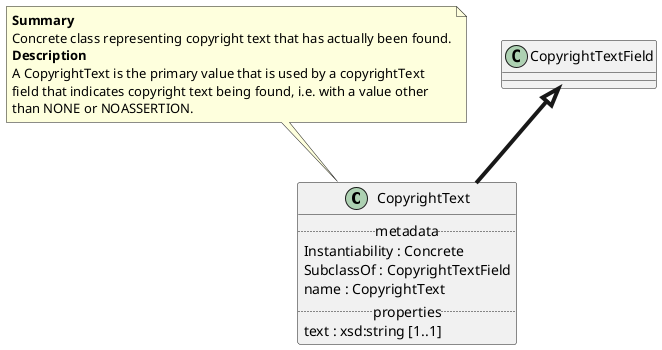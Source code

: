 @startuml
class CopyrightText {
.. metadata ..
    Instantiability : Concrete
    SubclassOf : CopyrightTextField
    name : CopyrightText
.. properties ..
    text : xsd:string [1..1]
}
note top of CopyrightText
<b>Summary</b>
Concrete class representing copyright text that has actually been found.
<b>Description</b>
A CopyrightText is the primary value that is used by a copyrightText
field that indicates copyright text being found, i.e. with a value other
than NONE or NOASSERTION.
end note
"CopyrightTextField" <|-[thickness=4]- "CopyrightText"
@enduml
